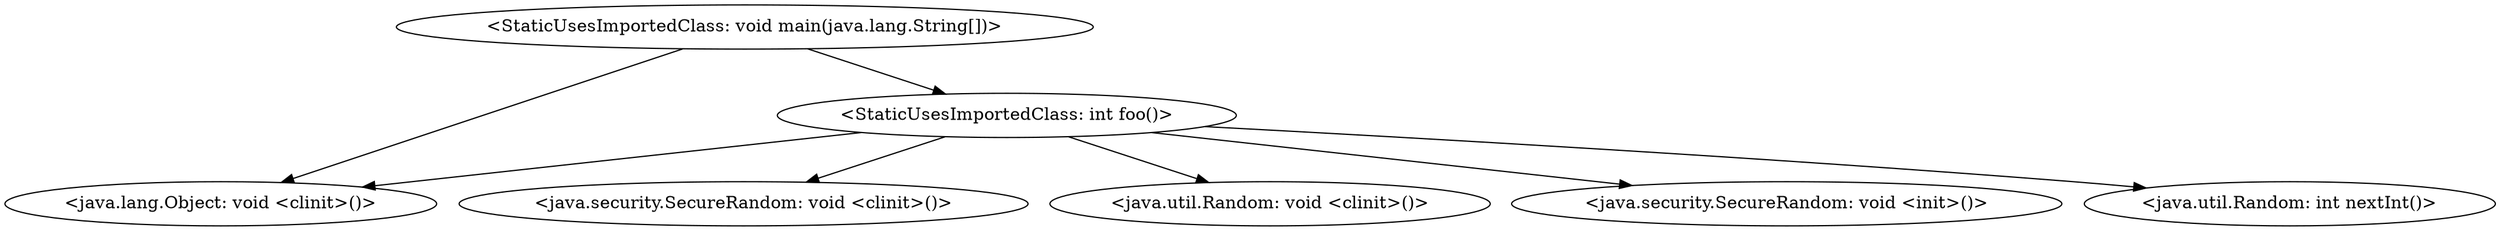 digraph "call-graph" {
    "<StaticUsesImportedClass: void main(java.lang.String[])>"
    "<java.lang.Object: void <clinit>()>"
    "<StaticUsesImportedClass: void main(java.lang.String[])>"->"<java.lang.Object: void <clinit>()>";
    "<StaticUsesImportedClass: int foo()>"
    "<StaticUsesImportedClass: void main(java.lang.String[])>"->"<StaticUsesImportedClass: int foo()>";
    "<java.security.SecureRandom: void <clinit>()>"
    "<StaticUsesImportedClass: int foo()>"->"<java.security.SecureRandom: void <clinit>()>";
    "<StaticUsesImportedClass: int foo()>"->"<java.lang.Object: void <clinit>()>";
    "<java.util.Random: void <clinit>()>"
    "<StaticUsesImportedClass: int foo()>"->"<java.util.Random: void <clinit>()>";
    "<java.security.SecureRandom: void <init>()>"
    "<StaticUsesImportedClass: int foo()>"->"<java.security.SecureRandom: void <init>()>";
    "<java.util.Random: int nextInt()>"
    "<StaticUsesImportedClass: int foo()>"->"<java.util.Random: int nextInt()>";
}
